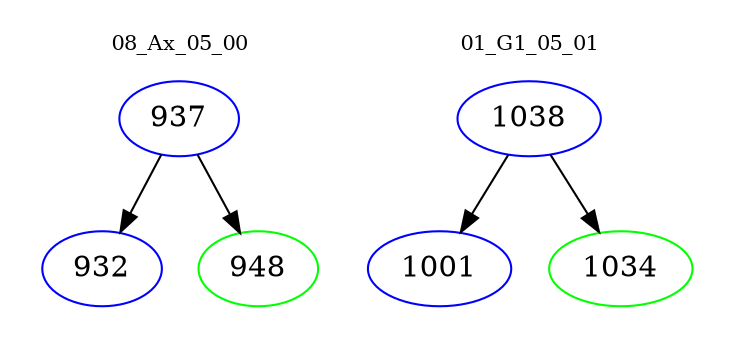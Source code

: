 digraph{
subgraph cluster_0 {
color = white
label = "08_Ax_05_00";
fontsize=10;
T0_937 [label="937", color="blue"]
T0_937 -> T0_932 [color="black"]
T0_932 [label="932", color="blue"]
T0_937 -> T0_948 [color="black"]
T0_948 [label="948", color="green"]
}
subgraph cluster_1 {
color = white
label = "01_G1_05_01";
fontsize=10;
T1_1038 [label="1038", color="blue"]
T1_1038 -> T1_1001 [color="black"]
T1_1001 [label="1001", color="blue"]
T1_1038 -> T1_1034 [color="black"]
T1_1034 [label="1034", color="green"]
}
}

